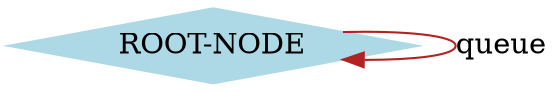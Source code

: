 digraph state {
 graph [fontsize=12]
rankdir=TB;
"ROOT-NODE" -> "ROOT-NODE" [label = "queue", color = "firebrick"];
"ROOT-NODE" [color = "lightblue", style = "filled, solid", shape = "diamond"]
subgraph "cluster_ITEMS" {node [style=filled,color=white]; label="ITEMS"; style=filled;color=lightgrey; }
}